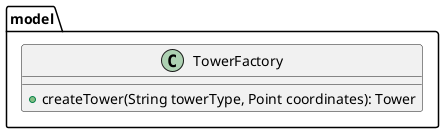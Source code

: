 @startuml
'https://plantuml.com/class-diagram

package model {
    class TowerFactory {
        + createTower(String towerType, Point coordinates): Tower
    }
}

@enduml